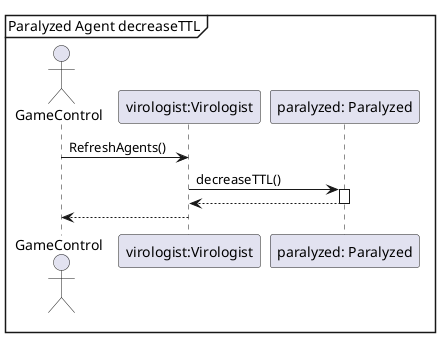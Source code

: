 @startuml
'https://plantuml.com/sequence-diagram

mainframe Paralyzed Agent decreaseTTL

actor GameControl


GameControl->"virologist:Virologist": RefreshAgents()
    "virologist:Virologist"->"paralyzed: Paralyzed":decreaseTTL()
    Activate "paralyzed: Paralyzed"
    "paralyzed: Paralyzed"-->"virologist:Virologist" --
"virologist:Virologist"-->GameControl



@enduml

